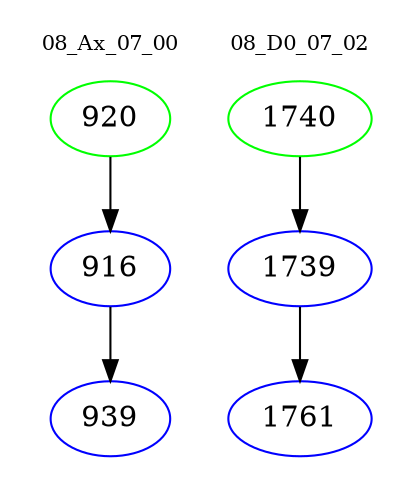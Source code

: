 digraph{
subgraph cluster_0 {
color = white
label = "08_Ax_07_00";
fontsize=10;
T0_920 [label="920", color="green"]
T0_920 -> T0_916 [color="black"]
T0_916 [label="916", color="blue"]
T0_916 -> T0_939 [color="black"]
T0_939 [label="939", color="blue"]
}
subgraph cluster_1 {
color = white
label = "08_D0_07_02";
fontsize=10;
T1_1740 [label="1740", color="green"]
T1_1740 -> T1_1739 [color="black"]
T1_1739 [label="1739", color="blue"]
T1_1739 -> T1_1761 [color="black"]
T1_1761 [label="1761", color="blue"]
}
}
